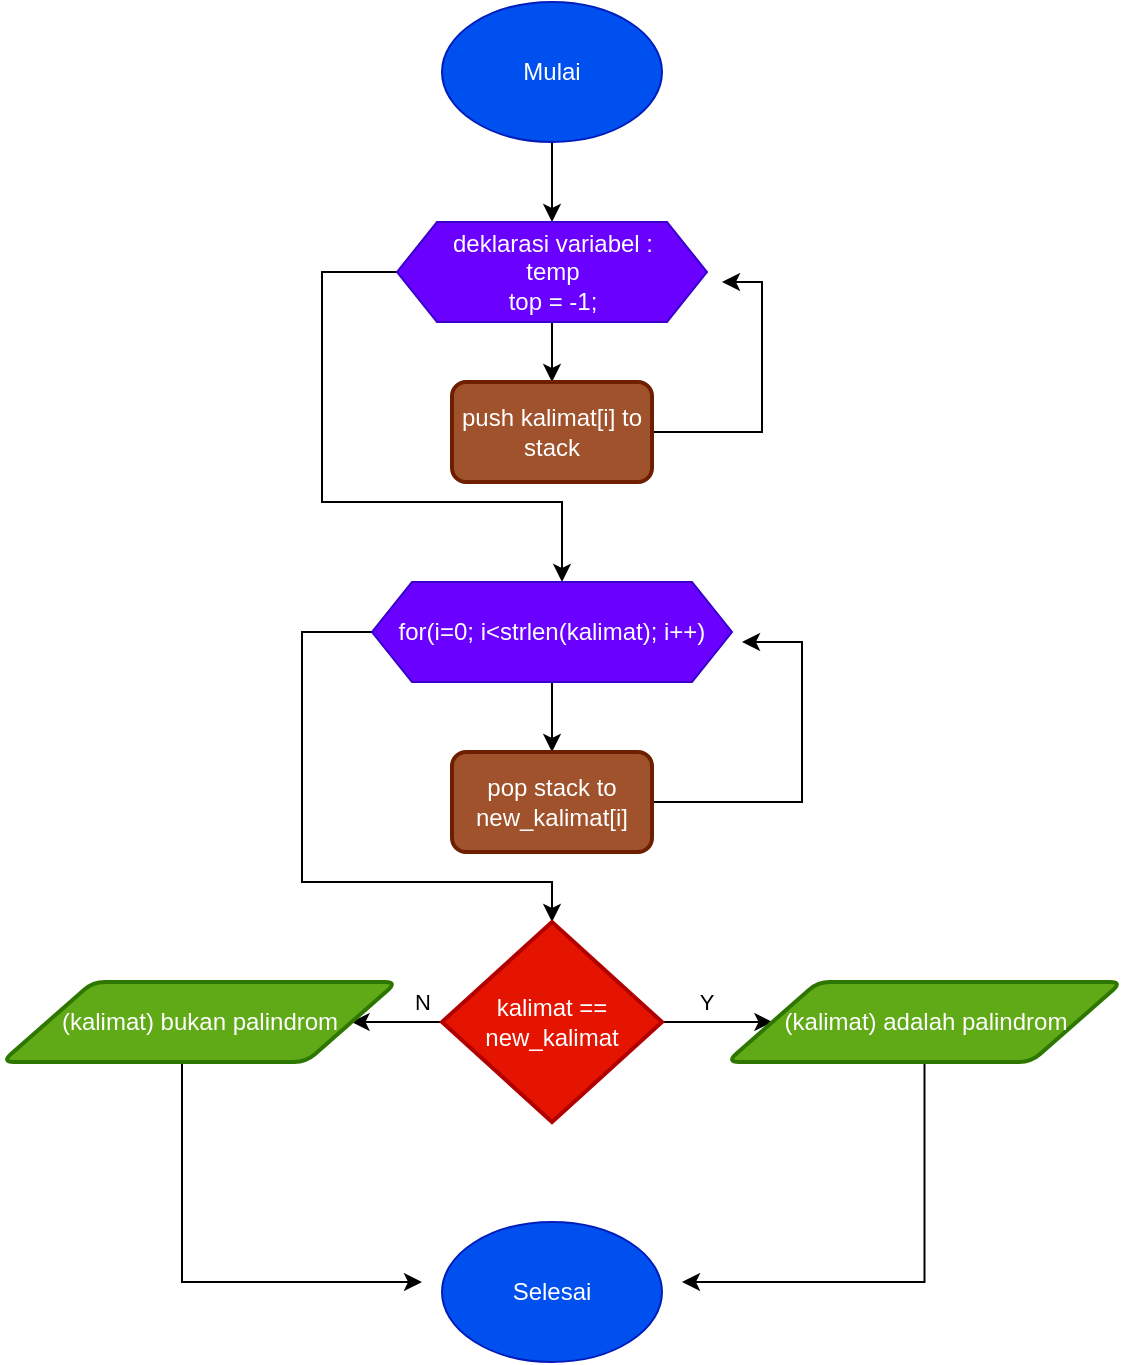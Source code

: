 <mxfile version="14.5.3" type="github">
  <diagram id="cBpA43rtmqlbk7iPYSnH" name="Page-1">
    <mxGraphModel dx="1718" dy="482" grid="1" gridSize="10" guides="1" tooltips="1" connect="1" arrows="1" fold="1" page="1" pageScale="1" pageWidth="850" pageHeight="1100" math="0" shadow="0">
      <root>
        <mxCell id="0" />
        <mxCell id="1" parent="0" />
        <mxCell id="clSFKAzd58rFRTZs6X9b-1" value="" style="edgeStyle=orthogonalEdgeStyle;rounded=0;orthogonalLoop=1;jettySize=auto;html=1;" edge="1" parent="1" source="clSFKAzd58rFRTZs6X9b-2">
          <mxGeometry relative="1" as="geometry">
            <mxPoint x="205" y="160" as="targetPoint" />
          </mxGeometry>
        </mxCell>
        <mxCell id="clSFKAzd58rFRTZs6X9b-2" value="Mulai" style="ellipse;whiteSpace=wrap;html=1;fillColor=#0050ef;strokeColor=#001DBC;fontColor=#ffffff;" vertex="1" parent="1">
          <mxGeometry x="150" y="50" width="110" height="70" as="geometry" />
        </mxCell>
        <mxCell id="clSFKAzd58rFRTZs6X9b-3" value="" style="edgeStyle=orthogonalEdgeStyle;rounded=0;orthogonalLoop=1;jettySize=auto;html=1;" edge="1" parent="1" source="clSFKAzd58rFRTZs6X9b-5" target="clSFKAzd58rFRTZs6X9b-7">
          <mxGeometry relative="1" as="geometry" />
        </mxCell>
        <mxCell id="clSFKAzd58rFRTZs6X9b-4" style="edgeStyle=orthogonalEdgeStyle;rounded=0;orthogonalLoop=1;jettySize=auto;html=1;" edge="1" parent="1" source="clSFKAzd58rFRTZs6X9b-5">
          <mxGeometry relative="1" as="geometry">
            <mxPoint x="210" y="340" as="targetPoint" />
            <Array as="points">
              <mxPoint x="90" y="185" />
              <mxPoint x="90" y="300" />
              <mxPoint x="210" y="300" />
            </Array>
          </mxGeometry>
        </mxCell>
        <mxCell id="clSFKAzd58rFRTZs6X9b-5" value="deklarasi variabel :&lt;br&gt;temp&lt;br&gt;top = -1;" style="shape=hexagon;perimeter=hexagonPerimeter2;whiteSpace=wrap;html=1;fixedSize=1;fillColor=#6a00ff;strokeColor=#3700CC;fontColor=#ffffff;" vertex="1" parent="1">
          <mxGeometry x="127.5" y="160" width="155" height="50" as="geometry" />
        </mxCell>
        <mxCell id="clSFKAzd58rFRTZs6X9b-6" style="edgeStyle=orthogonalEdgeStyle;rounded=0;orthogonalLoop=1;jettySize=auto;html=1;" edge="1" parent="1" source="clSFKAzd58rFRTZs6X9b-7">
          <mxGeometry relative="1" as="geometry">
            <mxPoint x="290" y="190" as="targetPoint" />
            <Array as="points">
              <mxPoint x="310" y="265" />
              <mxPoint x="310" y="190" />
            </Array>
          </mxGeometry>
        </mxCell>
        <mxCell id="clSFKAzd58rFRTZs6X9b-7" value="push kalimat[i] to stack" style="rounded=1;whiteSpace=wrap;html=1;absoluteArcSize=1;arcSize=14;strokeWidth=2;fillColor=#a0522d;strokeColor=#6D1F00;fontColor=#ffffff;" vertex="1" parent="1">
          <mxGeometry x="155" y="240" width="100" height="50" as="geometry" />
        </mxCell>
        <mxCell id="clSFKAzd58rFRTZs6X9b-8" value="" style="edgeStyle=orthogonalEdgeStyle;rounded=0;orthogonalLoop=1;jettySize=auto;html=1;" edge="1" parent="1" source="clSFKAzd58rFRTZs6X9b-10" target="clSFKAzd58rFRTZs6X9b-12">
          <mxGeometry relative="1" as="geometry" />
        </mxCell>
        <mxCell id="clSFKAzd58rFRTZs6X9b-9" style="edgeStyle=orthogonalEdgeStyle;rounded=0;orthogonalLoop=1;jettySize=auto;html=1;" edge="1" parent="1" source="clSFKAzd58rFRTZs6X9b-10">
          <mxGeometry relative="1" as="geometry">
            <mxPoint x="205" y="510" as="targetPoint" />
            <Array as="points">
              <mxPoint x="80" y="365" />
              <mxPoint x="80" y="490" />
              <mxPoint x="205" y="490" />
              <mxPoint x="205" y="510" />
            </Array>
          </mxGeometry>
        </mxCell>
        <mxCell id="clSFKAzd58rFRTZs6X9b-10" value="for(i=0; i&amp;lt;strlen(kalimat); i++)" style="shape=hexagon;perimeter=hexagonPerimeter2;whiteSpace=wrap;html=1;fixedSize=1;fillColor=#6a00ff;strokeColor=#3700CC;fontColor=#ffffff;" vertex="1" parent="1">
          <mxGeometry x="115" y="340" width="180" height="50" as="geometry" />
        </mxCell>
        <mxCell id="clSFKAzd58rFRTZs6X9b-11" style="edgeStyle=orthogonalEdgeStyle;rounded=0;orthogonalLoop=1;jettySize=auto;html=1;" edge="1" parent="1" source="clSFKAzd58rFRTZs6X9b-12">
          <mxGeometry relative="1" as="geometry">
            <mxPoint x="300" y="370" as="targetPoint" />
            <Array as="points">
              <mxPoint x="330" y="450" />
              <mxPoint x="330" y="370" />
              <mxPoint x="305" y="370" />
            </Array>
          </mxGeometry>
        </mxCell>
        <mxCell id="clSFKAzd58rFRTZs6X9b-12" value="pop stack to new_kalimat[i]" style="rounded=1;whiteSpace=wrap;html=1;absoluteArcSize=1;arcSize=14;strokeWidth=2;fillColor=#a0522d;strokeColor=#6D1F00;fontColor=#ffffff;" vertex="1" parent="1">
          <mxGeometry x="155" y="425" width="100" height="50" as="geometry" />
        </mxCell>
        <mxCell id="clSFKAzd58rFRTZs6X9b-13" value="Y" style="edgeStyle=orthogonalEdgeStyle;rounded=0;orthogonalLoop=1;jettySize=auto;html=1;" edge="1" parent="1" source="clSFKAzd58rFRTZs6X9b-15" target="clSFKAzd58rFRTZs6X9b-17">
          <mxGeometry x="0.035" y="10" relative="1" as="geometry">
            <mxPoint as="offset" />
          </mxGeometry>
        </mxCell>
        <mxCell id="clSFKAzd58rFRTZs6X9b-14" value="N" style="edgeStyle=orthogonalEdgeStyle;rounded=0;orthogonalLoop=1;jettySize=auto;html=1;" edge="1" parent="1" source="clSFKAzd58rFRTZs6X9b-15" target="clSFKAzd58rFRTZs6X9b-19">
          <mxGeometry x="0.122" y="-10" relative="1" as="geometry">
            <mxPoint as="offset" />
          </mxGeometry>
        </mxCell>
        <mxCell id="clSFKAzd58rFRTZs6X9b-15" value="kalimat == new_kalimat" style="strokeWidth=2;html=1;shape=mxgraph.flowchart.decision;whiteSpace=wrap;fillColor=#e51400;strokeColor=#B20000;fontColor=#ffffff;" vertex="1" parent="1">
          <mxGeometry x="150" y="510" width="110" height="100" as="geometry" />
        </mxCell>
        <mxCell id="clSFKAzd58rFRTZs6X9b-16" style="edgeStyle=orthogonalEdgeStyle;rounded=0;orthogonalLoop=1;jettySize=auto;html=1;" edge="1" parent="1" source="clSFKAzd58rFRTZs6X9b-17">
          <mxGeometry relative="1" as="geometry">
            <mxPoint x="270" y="690" as="targetPoint" />
            <Array as="points">
              <mxPoint x="391" y="690" />
            </Array>
          </mxGeometry>
        </mxCell>
        <mxCell id="clSFKAzd58rFRTZs6X9b-17" value="(kalimat) adalah palindrom" style="shape=parallelogram;html=1;strokeWidth=2;perimeter=parallelogramPerimeter;whiteSpace=wrap;rounded=1;arcSize=12;size=0.23;fillColor=#60a917;strokeColor=#2D7600;fontColor=#ffffff;" vertex="1" parent="1">
          <mxGeometry x="292.5" y="540" width="197.5" height="40" as="geometry" />
        </mxCell>
        <mxCell id="clSFKAzd58rFRTZs6X9b-18" style="edgeStyle=orthogonalEdgeStyle;rounded=0;orthogonalLoop=1;jettySize=auto;html=1;" edge="1" parent="1" source="clSFKAzd58rFRTZs6X9b-19">
          <mxGeometry relative="1" as="geometry">
            <mxPoint x="140" y="690" as="targetPoint" />
            <Array as="points">
              <mxPoint x="20" y="690" />
            </Array>
          </mxGeometry>
        </mxCell>
        <mxCell id="clSFKAzd58rFRTZs6X9b-19" value="(kalimat) bukan palindrom" style="shape=parallelogram;html=1;strokeWidth=2;perimeter=parallelogramPerimeter;whiteSpace=wrap;rounded=1;arcSize=12;size=0.23;fillColor=#60a917;strokeColor=#2D7600;fontColor=#ffffff;" vertex="1" parent="1">
          <mxGeometry x="-70" y="540" width="197.5" height="40" as="geometry" />
        </mxCell>
        <mxCell id="clSFKAzd58rFRTZs6X9b-20" value="Selesai" style="ellipse;whiteSpace=wrap;html=1;fillColor=#0050ef;strokeColor=#001DBC;fontColor=#ffffff;" vertex="1" parent="1">
          <mxGeometry x="150" y="660" width="110" height="70" as="geometry" />
        </mxCell>
      </root>
    </mxGraphModel>
  </diagram>
</mxfile>
